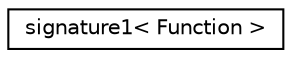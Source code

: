 digraph "Graphical Class Hierarchy"
{
  edge [fontname="Helvetica",fontsize="10",labelfontname="Helvetica",labelfontsize="10"];
  node [fontname="Helvetica",fontsize="10",shape=record];
  rankdir="LR";
  Node1 [label="signature1\< Function \>",height=0.2,width=0.4,color="black", fillcolor="white", style="filled",URL="$structsignature1.html"];
}
